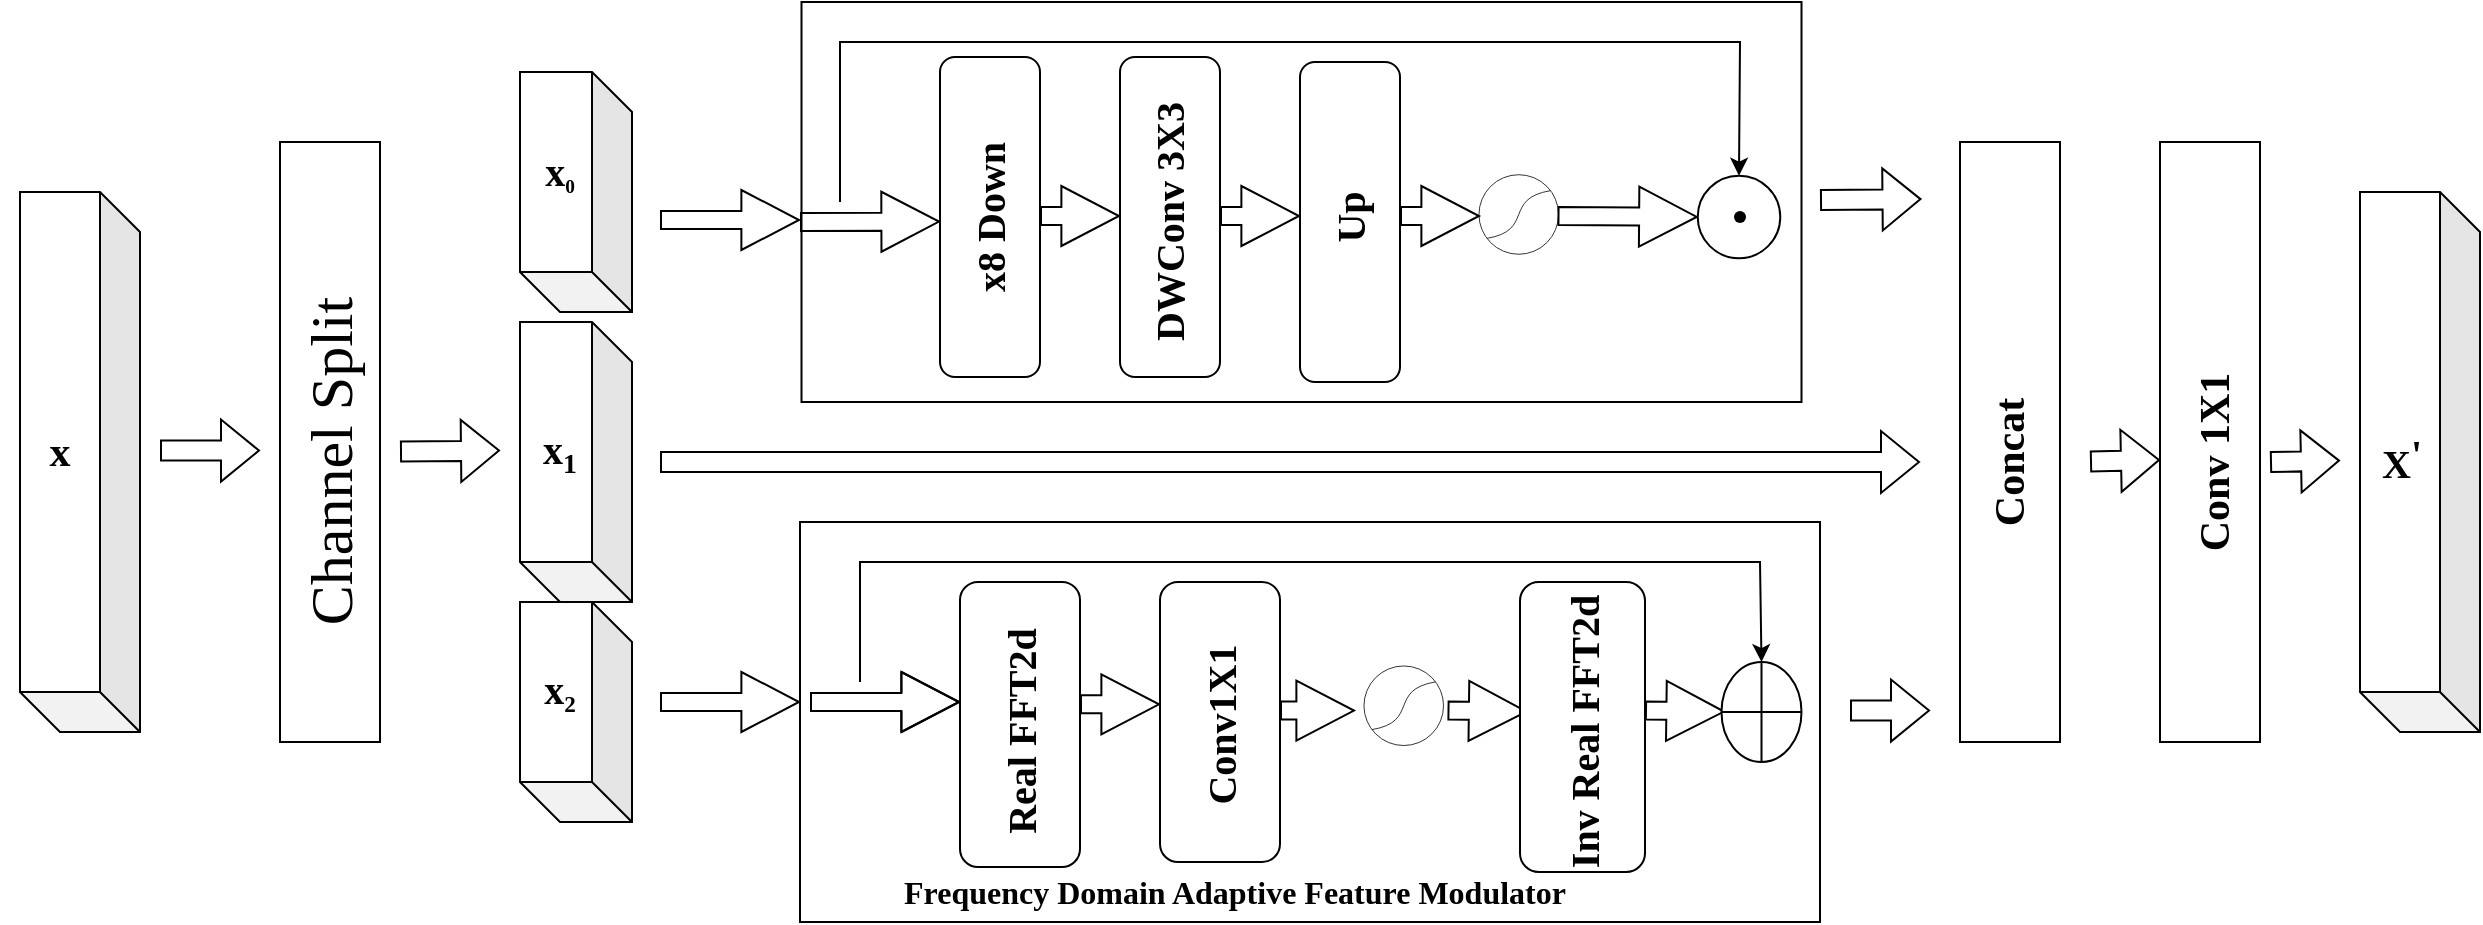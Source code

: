 <mxfile version="25.0.3">
  <diagram name="第 1 页" id="JiPXwJTJXFG5wIBRrole">
    <mxGraphModel dx="1500" dy="1915" grid="1" gridSize="10" guides="1" tooltips="1" connect="1" arrows="1" fold="1" page="1" pageScale="1" pageWidth="827" pageHeight="1169" math="0" shadow="0">
      <root>
        <mxCell id="0" />
        <mxCell id="1" parent="0" />
        <mxCell id="Ka6zoIv5gAv9ayU1NSag-5" value="" style="shape=flexArrow;endArrow=classic;html=1;rounded=0;exitX=1;exitY=0.5;exitDx=0;exitDy=0;" parent="1" edge="1">
          <mxGeometry width="50" height="50" relative="1" as="geometry">
            <mxPoint x="120" y="124.29" as="sourcePoint" />
            <mxPoint x="170" y="124.29" as="targetPoint" />
          </mxGeometry>
        </mxCell>
        <mxCell id="Ka6zoIv5gAv9ayU1NSag-7" value="" style="shape=cube;whiteSpace=wrap;html=1;boundedLbl=1;backgroundOutline=1;darkOpacity=0.05;darkOpacity2=0.1;rotation=-180;" parent="1" vertex="1">
          <mxGeometry x="50" y="-5" width="60" height="270" as="geometry" />
        </mxCell>
        <mxCell id="Ka6zoIv5gAv9ayU1NSag-8" value="&lt;font style=&quot;font-size: 21px;&quot; face=&quot;Times New Roman&quot;&gt;&lt;b&gt;x&lt;/b&gt;&lt;/font&gt;" style="text;html=1;align=center;verticalAlign=middle;whiteSpace=wrap;rounded=0;" parent="1" vertex="1">
          <mxGeometry x="40" y="110" width="60" height="30" as="geometry" />
        </mxCell>
        <mxCell id="Ka6zoIv5gAv9ayU1NSag-11" value="" style="rounded=0;whiteSpace=wrap;html=1;" parent="1" vertex="1">
          <mxGeometry x="180" y="-30" width="50" height="300" as="geometry" />
        </mxCell>
        <mxCell id="Ka6zoIv5gAv9ayU1NSag-12" value="&lt;font style=&quot;font-size: 30px;&quot; face=&quot;Times New Roman&quot;&gt;Channel Split&lt;/font&gt;" style="text;html=1;align=center;verticalAlign=middle;whiteSpace=wrap;rounded=0;rotation=-90;" parent="1" vertex="1">
          <mxGeometry x="12.5" y="95" width="385" height="70" as="geometry" />
        </mxCell>
        <mxCell id="Ka6zoIv5gAv9ayU1NSag-13" value="" style="shape=cube;whiteSpace=wrap;html=1;boundedLbl=1;backgroundOutline=1;darkOpacity=0.05;darkOpacity2=0.1;rotation=-180;" parent="1" vertex="1">
          <mxGeometry x="300" y="60" width="56" height="140" as="geometry" />
        </mxCell>
        <mxCell id="Ka6zoIv5gAv9ayU1NSag-14" value="" style="shape=cube;whiteSpace=wrap;html=1;boundedLbl=1;backgroundOutline=1;darkOpacity=0.05;darkOpacity2=0.1;rotation=-180;" parent="1" vertex="1">
          <mxGeometry x="300" y="200" width="56" height="110" as="geometry" />
        </mxCell>
        <mxCell id="Ka6zoIv5gAv9ayU1NSag-15" value="" style="shape=flexArrow;endArrow=classic;html=1;rounded=0;" parent="1" edge="1">
          <mxGeometry width="50" height="50" relative="1" as="geometry">
            <mxPoint x="240" y="124.79" as="sourcePoint" />
            <mxPoint x="290" y="124.29" as="targetPoint" />
          </mxGeometry>
        </mxCell>
        <mxCell id="Ka6zoIv5gAv9ayU1NSag-16" value="&lt;font style=&quot;&quot; face=&quot;Times New Roman&quot;&gt;&lt;b style=&quot;&quot;&gt;&lt;span style=&quot;font-size: 20px;&quot;&gt;x&lt;/span&gt;&lt;span style=&quot;font-size: 16.667px;&quot;&gt;&lt;sub&gt;1&lt;/sub&gt;&lt;/span&gt;&lt;/b&gt;&lt;/font&gt;" style="text;html=1;align=center;verticalAlign=middle;whiteSpace=wrap;rounded=0;" parent="1" vertex="1">
          <mxGeometry x="290" y="110" width="60" height="30" as="geometry" />
        </mxCell>
        <mxCell id="Ka6zoIv5gAv9ayU1NSag-17" value="&lt;font style=&quot;&quot; face=&quot;Times New Roman&quot;&gt;&lt;b style=&quot;&quot;&gt;&lt;span style=&quot;font-size: 20px;&quot;&gt;x&lt;/span&gt;&lt;span style=&quot;font-size: 13.889px;&quot;&gt;&lt;sub&gt;2&lt;/sub&gt;&lt;/span&gt;&lt;/b&gt;&lt;/font&gt;" style="text;html=1;align=center;verticalAlign=middle;whiteSpace=wrap;rounded=0;" parent="1" vertex="1">
          <mxGeometry x="290" y="230" width="60" height="30" as="geometry" />
        </mxCell>
        <mxCell id="Ka6zoIv5gAv9ayU1NSag-18" value="" style="shape=flexArrow;endArrow=classic;html=1;rounded=0;" parent="1" edge="1">
          <mxGeometry width="50" height="50" relative="1" as="geometry">
            <mxPoint x="370" y="130" as="sourcePoint" />
            <mxPoint x="1000" y="130" as="targetPoint" />
          </mxGeometry>
        </mxCell>
        <mxCell id="Ka6zoIv5gAv9ayU1NSag-19" value="" style="shape=flexArrow;endArrow=classic;html=1;rounded=0;width=9;endSize=9.27;" parent="1" edge="1">
          <mxGeometry width="50" height="50" relative="1" as="geometry">
            <mxPoint x="370" y="250" as="sourcePoint" />
            <mxPoint x="440" y="250" as="targetPoint" />
          </mxGeometry>
        </mxCell>
        <mxCell id="Ka6zoIv5gAv9ayU1NSag-23" value="" style="rounded=0;whiteSpace=wrap;html=1;" parent="1" vertex="1">
          <mxGeometry x="440" y="160" width="510" height="200" as="geometry" />
        </mxCell>
        <mxCell id="Ka6zoIv5gAv9ayU1NSag-24" value="&lt;font style=&quot;font-size: 16px;&quot; face=&quot;Times New Roman&quot;&gt;&lt;b style=&quot;&quot;&gt;Frequency Domain Adaptive Feature Modulator&lt;/b&gt;&lt;/font&gt;" style="text;html=1;align=center;verticalAlign=middle;whiteSpace=wrap;rounded=0;" parent="1" vertex="1">
          <mxGeometry x="480" y="330" width="355" height="30" as="geometry" />
        </mxCell>
        <mxCell id="Ka6zoIv5gAv9ayU1NSag-29" value="" style="shape=flexArrow;endArrow=classic;html=1;rounded=0;width=9;endSize=9.27;" parent="1" edge="1">
          <mxGeometry width="50" height="50" relative="1" as="geometry">
            <mxPoint x="580" y="251.16" as="sourcePoint" />
            <mxPoint x="620" y="251.16" as="targetPoint" />
          </mxGeometry>
        </mxCell>
        <mxCell id="Ka6zoIv5gAv9ayU1NSag-33" value="" style="shape=flexArrow;endArrow=classic;html=1;rounded=0;width=9;endSize=9.27;" parent="1" edge="1">
          <mxGeometry width="50" height="50" relative="1" as="geometry">
            <mxPoint x="680" y="254.29" as="sourcePoint" />
            <mxPoint x="717.5" y="254.29" as="targetPoint" />
          </mxGeometry>
        </mxCell>
        <mxCell id="Ka6zoIv5gAv9ayU1NSag-37" value="" style="shape=flexArrow;endArrow=classic;html=1;rounded=0;width=9;endSize=9.27;" parent="1" edge="1">
          <mxGeometry width="50" height="50" relative="1" as="geometry">
            <mxPoint x="763.75" y="254.29" as="sourcePoint" />
            <mxPoint x="803.75" y="254.79" as="targetPoint" />
          </mxGeometry>
        </mxCell>
        <mxCell id="Ka6zoIv5gAv9ayU1NSag-39" value="" style="shape=flexArrow;endArrow=classic;html=1;rounded=0;" parent="1" edge="1">
          <mxGeometry width="50" height="50" relative="1" as="geometry">
            <mxPoint x="950" y="-1" as="sourcePoint" />
            <mxPoint x="1000.75" y="-1.44" as="targetPoint" />
          </mxGeometry>
        </mxCell>
        <mxCell id="Ka6zoIv5gAv9ayU1NSag-41" value="" style="rounded=0;whiteSpace=wrap;html=1;" parent="1" vertex="1">
          <mxGeometry x="1020" y="-30" width="50" height="300" as="geometry" />
        </mxCell>
        <mxCell id="Ka6zoIv5gAv9ayU1NSag-42" value="&lt;font style=&quot;font-size: 21px;&quot; face=&quot;Times New Roman&quot;&gt;&lt;b style=&quot;&quot;&gt;Concat&lt;/b&gt;&lt;/font&gt;" style="text;html=1;align=center;verticalAlign=middle;whiteSpace=wrap;rounded=0;rotation=-90;" parent="1" vertex="1">
          <mxGeometry x="1005" y="115" width="80" height="30" as="geometry" />
        </mxCell>
        <mxCell id="Ka6zoIv5gAv9ayU1NSag-44" value="" style="shape=cube;whiteSpace=wrap;html=1;boundedLbl=1;backgroundOutline=1;darkOpacity=0.05;darkOpacity2=0.1;rotation=-180;" parent="1" vertex="1">
          <mxGeometry x="1220" y="-5" width="60" height="270" as="geometry" />
        </mxCell>
        <mxCell id="Ka6zoIv5gAv9ayU1NSag-45" value="" style="shape=flexArrow;endArrow=classic;html=1;rounded=0;" parent="1" edge="1">
          <mxGeometry width="50" height="50" relative="1" as="geometry">
            <mxPoint x="965" y="254.29" as="sourcePoint" />
            <mxPoint x="1005" y="254.29" as="targetPoint" />
          </mxGeometry>
        </mxCell>
        <mxCell id="Ka6zoIv5gAv9ayU1NSag-47" value="&lt;font style=&quot;&quot; face=&quot;Times New Roman&quot;&gt;&lt;b style=&quot;&quot;&gt;&lt;span style=&quot;font-size: 20px;&quot;&gt;X&lt;/span&gt;&lt;sup style=&quot;&quot;&gt;&lt;font style=&quot;font-size: 20px;&quot;&gt;&#39;&lt;/font&gt;&lt;/sup&gt;&lt;/b&gt;&lt;/font&gt;" style="text;html=1;align=center;verticalAlign=middle;whiteSpace=wrap;rounded=0;" parent="1" vertex="1">
          <mxGeometry x="1211" y="112.5" width="60" height="30" as="geometry" />
        </mxCell>
        <mxCell id="dzmAO8xLPFDrZ-1x8_2--3" value="" style="rounded=1;whiteSpace=wrap;html=1;" parent="1" vertex="1">
          <mxGeometry x="800" y="190" width="62.5" height="145" as="geometry" />
        </mxCell>
        <mxCell id="dzmAO8xLPFDrZ-1x8_2--7" value="" style="rounded=1;whiteSpace=wrap;html=1;" parent="1" vertex="1">
          <mxGeometry x="520" y="190" width="60" height="142.5" as="geometry" />
        </mxCell>
        <mxCell id="Ka6zoIv5gAv9ayU1NSag-28" value="&lt;font style=&quot;font-size: 20px;&quot; face=&quot;Times New Roman&quot;&gt;&lt;b style=&quot;&quot;&gt;Real FFT2d&lt;/b&gt;&lt;/font&gt;" style="text;html=1;align=center;verticalAlign=middle;whiteSpace=wrap;rounded=0;rotation=-90;" parent="1" vertex="1">
          <mxGeometry x="488.75" y="250" width="122.5" height="30" as="geometry" />
        </mxCell>
        <mxCell id="dzmAO8xLPFDrZ-1x8_2--6" value="" style="rounded=1;whiteSpace=wrap;html=1;" parent="1" vertex="1">
          <mxGeometry x="620" y="190" width="60" height="140" as="geometry" />
        </mxCell>
        <mxCell id="Ka6zoIv5gAv9ayU1NSag-32" value="&lt;font style=&quot;font-size: 20px;&quot; face=&quot;Times New Roman&quot;&gt;&lt;b style=&quot;&quot;&gt;Conv1X1&lt;/b&gt;&lt;/font&gt;" style="text;html=1;align=center;verticalAlign=middle;whiteSpace=wrap;rounded=0;rotation=-90;" parent="1" vertex="1">
          <mxGeometry x="595" y="246.25" width="110" height="30" as="geometry" />
        </mxCell>
        <mxCell id="dzmAO8xLPFDrZ-1x8_2--4" value="&lt;font style=&quot;font-size: 20px;&quot; face=&quot;Times New Roman&quot;&gt;&lt;b style=&quot;&quot;&gt;Inv Real FFT2d&lt;/b&gt;&lt;/font&gt;" style="text;html=1;align=center;verticalAlign=middle;whiteSpace=wrap;rounded=0;rotation=-90;" parent="1" vertex="1">
          <mxGeometry x="748.75" y="250" width="165" height="30" as="geometry" />
        </mxCell>
        <mxCell id="ZfqspJ4jVeSUqqMDaP2K-2" value="" style="shape=cube;whiteSpace=wrap;html=1;boundedLbl=1;backgroundOutline=1;darkOpacity=0.05;darkOpacity2=0.1;rotation=-180;" parent="1" vertex="1">
          <mxGeometry x="300" y="-65" width="56" height="120" as="geometry" />
        </mxCell>
        <mxCell id="ZfqspJ4jVeSUqqMDaP2K-3" value="&lt;font style=&quot;&quot; face=&quot;Times New Roman&quot;&gt;&lt;b style=&quot;&quot;&gt;&lt;span style=&quot;font-size: 20px;&quot;&gt;x&lt;/span&gt;&lt;span style=&quot;font-size: 11.574px;&quot;&gt;&lt;sub&gt;0&lt;/sub&gt;&lt;/span&gt;&lt;/b&gt;&lt;/font&gt;" style="text;html=1;align=center;verticalAlign=middle;whiteSpace=wrap;rounded=0;" parent="1" vertex="1">
          <mxGeometry x="290" y="-30" width="60" height="30" as="geometry" />
        </mxCell>
        <mxCell id="ZfqspJ4jVeSUqqMDaP2K-7" value="" style="shape=flexArrow;endArrow=classic;html=1;rounded=0;width=9;endSize=9.27;" parent="1" edge="1">
          <mxGeometry width="50" height="50" relative="1" as="geometry">
            <mxPoint x="370" y="9" as="sourcePoint" />
            <mxPoint x="440" y="9" as="targetPoint" />
          </mxGeometry>
        </mxCell>
        <mxCell id="ZfqspJ4jVeSUqqMDaP2K-8" value="" style="rounded=0;whiteSpace=wrap;html=1;" parent="1" vertex="1">
          <mxGeometry x="440.75" y="-100" width="500" height="200" as="geometry" />
        </mxCell>
        <mxCell id="ZfqspJ4jVeSUqqMDaP2K-9" value="" style="rounded=1;whiteSpace=wrap;html=1;" parent="1" vertex="1">
          <mxGeometry x="510" y="-72.5" width="50" height="160" as="geometry" />
        </mxCell>
        <mxCell id="ZfqspJ4jVeSUqqMDaP2K-10" value="&lt;font face=&quot;Times New Roman&quot; style=&quot;font-size: 20px;&quot;&gt;&lt;b&gt;x8 Down&lt;/b&gt;&lt;/font&gt;" style="text;html=1;align=center;verticalAlign=middle;whiteSpace=wrap;rounded=0;rotation=-90;" parent="1" vertex="1">
          <mxGeometry x="465" y="-0.01" width="140" height="15" as="geometry" />
        </mxCell>
        <mxCell id="ZfqspJ4jVeSUqqMDaP2K-11" value="" style="rounded=1;whiteSpace=wrap;html=1;" parent="1" vertex="1">
          <mxGeometry x="600" y="-72.5" width="50" height="160" as="geometry" />
        </mxCell>
        <mxCell id="ZfqspJ4jVeSUqqMDaP2K-12" value="" style="shape=flexArrow;endArrow=classic;html=1;rounded=0;width=9;endSize=9.27;" parent="1" edge="1">
          <mxGeometry width="50" height="50" relative="1" as="geometry">
            <mxPoint x="560" y="7" as="sourcePoint" />
            <mxPoint x="600" y="7" as="targetPoint" />
          </mxGeometry>
        </mxCell>
        <mxCell id="ZfqspJ4jVeSUqqMDaP2K-13" value="&lt;font face=&quot;Times New Roman&quot; style=&quot;font-size: 20px;&quot;&gt;&lt;b&gt;DWConv 3X3&lt;/b&gt;&lt;/font&gt;" style="text;html=1;align=center;verticalAlign=middle;whiteSpace=wrap;rounded=0;rotation=-90;" parent="1" vertex="1">
          <mxGeometry x="560" width="127.5" height="20" as="geometry" />
        </mxCell>
        <mxCell id="ZfqspJ4jVeSUqqMDaP2K-14" value="" style="shape=flexArrow;endArrow=classic;html=1;rounded=0;width=9;endSize=9.27;" parent="1" edge="1">
          <mxGeometry width="50" height="50" relative="1" as="geometry">
            <mxPoint x="650" y="7.0" as="sourcePoint" />
            <mxPoint x="690" y="7.0" as="targetPoint" />
          </mxGeometry>
        </mxCell>
        <mxCell id="ZfqspJ4jVeSUqqMDaP2K-15" value="" style="rounded=1;whiteSpace=wrap;html=1;" parent="1" vertex="1">
          <mxGeometry x="690" y="-69.99" width="50" height="160" as="geometry" />
        </mxCell>
        <mxCell id="ZfqspJ4jVeSUqqMDaP2K-16" value="&lt;font face=&quot;Times New Roman&quot; style=&quot;font-size: 20px;&quot;&gt;&lt;b&gt;Up&lt;/b&gt;&lt;/font&gt;" style="text;html=1;align=center;verticalAlign=middle;whiteSpace=wrap;rounded=0;rotation=-90;" parent="1" vertex="1">
          <mxGeometry x="651.25" y="-2.51" width="127.5" height="20" as="geometry" />
        </mxCell>
        <mxCell id="ZfqspJ4jVeSUqqMDaP2K-17" value="" style="shape=flexArrow;endArrow=classic;html=1;rounded=0;width=9;endSize=9.27;" parent="1" edge="1">
          <mxGeometry width="50" height="50" relative="1" as="geometry">
            <mxPoint x="740" y="7.0" as="sourcePoint" />
            <mxPoint x="780" y="7.0" as="targetPoint" />
          </mxGeometry>
        </mxCell>
        <mxCell id="ZfqspJ4jVeSUqqMDaP2K-22" value="" style="shape=flexArrow;endArrow=classic;html=1;rounded=0;width=9;endSize=9.27;" parent="1" edge="1">
          <mxGeometry width="50" height="50" relative="1" as="geometry">
            <mxPoint x="440" y="10" as="sourcePoint" />
            <mxPoint x="510" y="9.79" as="targetPoint" />
          </mxGeometry>
        </mxCell>
        <mxCell id="ZfqspJ4jVeSUqqMDaP2K-23" value="" style="endArrow=classic;html=1;rounded=0;entryX=0.5;entryY=0;entryDx=0;entryDy=0;" parent="1" target="ZfqspJ4jVeSUqqMDaP2K-29" edge="1">
          <mxGeometry width="50" height="50" relative="1" as="geometry">
            <mxPoint x="460" as="sourcePoint" />
            <mxPoint x="910" y="-20" as="targetPoint" />
            <Array as="points">
              <mxPoint x="460" y="-80" />
              <mxPoint x="910" y="-80" />
            </Array>
          </mxGeometry>
        </mxCell>
        <mxCell id="ZfqspJ4jVeSUqqMDaP2K-24" value="" style="shape=flexArrow;endArrow=classic;html=1;rounded=0;width=9;endSize=9.27;entryX=0;entryY=0.5;entryDx=0;entryDy=0;" parent="1" target="ZfqspJ4jVeSUqqMDaP2K-29" edge="1">
          <mxGeometry width="50" height="50" relative="1" as="geometry">
            <mxPoint x="818.75" y="6.99" as="sourcePoint" />
            <mxPoint x="858.75" y="6.99" as="targetPoint" />
          </mxGeometry>
        </mxCell>
        <mxCell id="ZfqspJ4jVeSUqqMDaP2K-29" value="" style="ellipse;whiteSpace=wrap;html=1;aspect=fixed;" parent="1" vertex="1">
          <mxGeometry x="888.87" y="-13.13" width="41.25" height="41.25" as="geometry" />
        </mxCell>
        <mxCell id="ZfqspJ4jVeSUqqMDaP2K-28" value="" style="shape=waypoint;sketch=0;fillStyle=solid;size=6;pointerEvents=1;points=[];fillColor=none;resizable=0;rotatable=0;perimeter=centerPerimeter;snapToPoint=1;" parent="1" vertex="1">
          <mxGeometry x="900" y="-2.5" width="20" height="20" as="geometry" />
        </mxCell>
        <mxCell id="ZfqspJ4jVeSUqqMDaP2K-34" value="" style="shape=flexArrow;endArrow=classic;html=1;rounded=0;" parent="1" edge="1">
          <mxGeometry width="50" height="50" relative="1" as="geometry">
            <mxPoint x="1085" y="129.73" as="sourcePoint" />
            <mxPoint x="1120" y="129" as="targetPoint" />
          </mxGeometry>
        </mxCell>
        <mxCell id="ZfqspJ4jVeSUqqMDaP2K-35" value="" style="rounded=0;whiteSpace=wrap;html=1;" parent="1" vertex="1">
          <mxGeometry x="1120" y="-30" width="50" height="300" as="geometry" />
        </mxCell>
        <mxCell id="ZfqspJ4jVeSUqqMDaP2K-36" value="&lt;font style=&quot;font-size: 21px;&quot; face=&quot;Times New Roman&quot;&gt;&lt;b&gt;Conv 1X1&lt;/b&gt;&lt;/font&gt;" style="text;html=1;align=center;verticalAlign=middle;whiteSpace=wrap;rounded=0;rotation=-90;" parent="1" vertex="1">
          <mxGeometry x="1085" y="117.5" width="125" height="25" as="geometry" />
        </mxCell>
        <mxCell id="ZfqspJ4jVeSUqqMDaP2K-37" value="" style="shape=flexArrow;endArrow=classic;html=1;rounded=0;" parent="1" edge="1">
          <mxGeometry width="50" height="50" relative="1" as="geometry">
            <mxPoint x="1175" y="130.02" as="sourcePoint" />
            <mxPoint x="1210" y="129.29" as="targetPoint" />
          </mxGeometry>
        </mxCell>
        <mxCell id="ZfqspJ4jVeSUqqMDaP2K-39" value="" style="shape=image;verticalLabelPosition=bottom;labelBackgroundColor=default;verticalAlign=top;aspect=fixed;imageAspect=0;image=data:image/svg+xml,PHN2ZyB4bWxucz0iaHR0cDovL3d3dy53My5vcmcvMjAwMC9zdmciIGhlaWdodD0iMTEwIiB3aWR0aD0iMTEwIiB2aWV3Qm94PSIwIDAgMTEwIDExMCI+JiN4YTsgIDxjaXJjbGUgZmlsbD0idHJhbnNwYXJlbnQiIHN0cm9rZS13aWR0aD0iMSIgc3Ryb2tlPSJibGFjayIgcj0iNTAiIGN5PSI1NSIgY3g9IjU1Ii8+JiN4YTsgIDxwYXRoIGZpbGw9InRyYW5zcGFyZW50IiBzdHJva2U9ImJsYWNrIiBkPSJNMTUgODUgQzc1IDc1LDM1IDM1LDk1IDI1Ii8+JiN4YTs8L3N2Zz4=;rounded=0;" parent="1" vertex="1">
          <mxGeometry x="777.5" y="-15.63" width="43.75" height="43.75" as="geometry" />
        </mxCell>
        <mxCell id="AM7uqUnurzBZ_UU4lggt-1" value="" style="shape=image;verticalLabelPosition=bottom;labelBackgroundColor=default;verticalAlign=top;aspect=fixed;imageAspect=0;image=data:image/svg+xml,PHN2ZyB4bWxucz0iaHR0cDovL3d3dy53My5vcmcvMjAwMC9zdmciIGhlaWdodD0iMTEwIiB3aWR0aD0iMTEwIiB2aWV3Qm94PSIwIDAgMTEwIDExMCI+JiN4YTsgIDxjaXJjbGUgZmlsbD0idHJhbnNwYXJlbnQiIHN0cm9rZS13aWR0aD0iMSIgc3Ryb2tlPSJibGFjayIgcj0iNTAiIGN5PSI1NSIgY3g9IjU1Ii8+JiN4YTsgIDxwYXRoIGZpbGw9InRyYW5zcGFyZW50IiBzdHJva2U9ImJsYWNrIiBkPSJNMTUgODUgQzc1IDc1LDM1IDM1LDk1IDI1Ii8+JiN4YTs8L3N2Zz4=;rounded=0;" vertex="1" parent="1">
          <mxGeometry x="720" y="230" width="43.75" height="43.75" as="geometry" />
        </mxCell>
        <mxCell id="AM7uqUnurzBZ_UU4lggt-3" value="" style="shape=flexArrow;endArrow=classic;html=1;rounded=0;width=9;endSize=9.27;" edge="1" parent="1">
          <mxGeometry width="50" height="50" relative="1" as="geometry">
            <mxPoint x="445" y="250" as="sourcePoint" />
            <mxPoint x="520" y="250" as="targetPoint" />
            <Array as="points">
              <mxPoint x="490" y="250" />
            </Array>
          </mxGeometry>
        </mxCell>
        <mxCell id="AM7uqUnurzBZ_UU4lggt-5" value="" style="shape=flexArrow;endArrow=classic;html=1;rounded=0;width=9;endSize=9.27;" edge="1" parent="1">
          <mxGeometry width="50" height="50" relative="1" as="geometry">
            <mxPoint x="862.5" y="254.29" as="sourcePoint" />
            <mxPoint x="902.5" y="254.79" as="targetPoint" />
          </mxGeometry>
        </mxCell>
        <mxCell id="AM7uqUnurzBZ_UU4lggt-6" value="" style="shape=orEllipse;perimeter=ellipsePerimeter;whiteSpace=wrap;html=1;backgroundOutline=1;" vertex="1" parent="1">
          <mxGeometry x="900.75" y="230" width="40" height="50" as="geometry" />
        </mxCell>
        <mxCell id="AM7uqUnurzBZ_UU4lggt-7" value="" style="endArrow=classic;html=1;rounded=0;entryX=0.5;entryY=0;entryDx=0;entryDy=0;" edge="1" parent="1" target="AM7uqUnurzBZ_UU4lggt-6">
          <mxGeometry width="50" height="50" relative="1" as="geometry">
            <mxPoint x="470" y="240" as="sourcePoint" />
            <mxPoint x="740" y="80" as="targetPoint" />
            <Array as="points">
              <mxPoint x="470" y="180" />
              <mxPoint x="920" y="180" />
            </Array>
          </mxGeometry>
        </mxCell>
      </root>
    </mxGraphModel>
  </diagram>
</mxfile>
